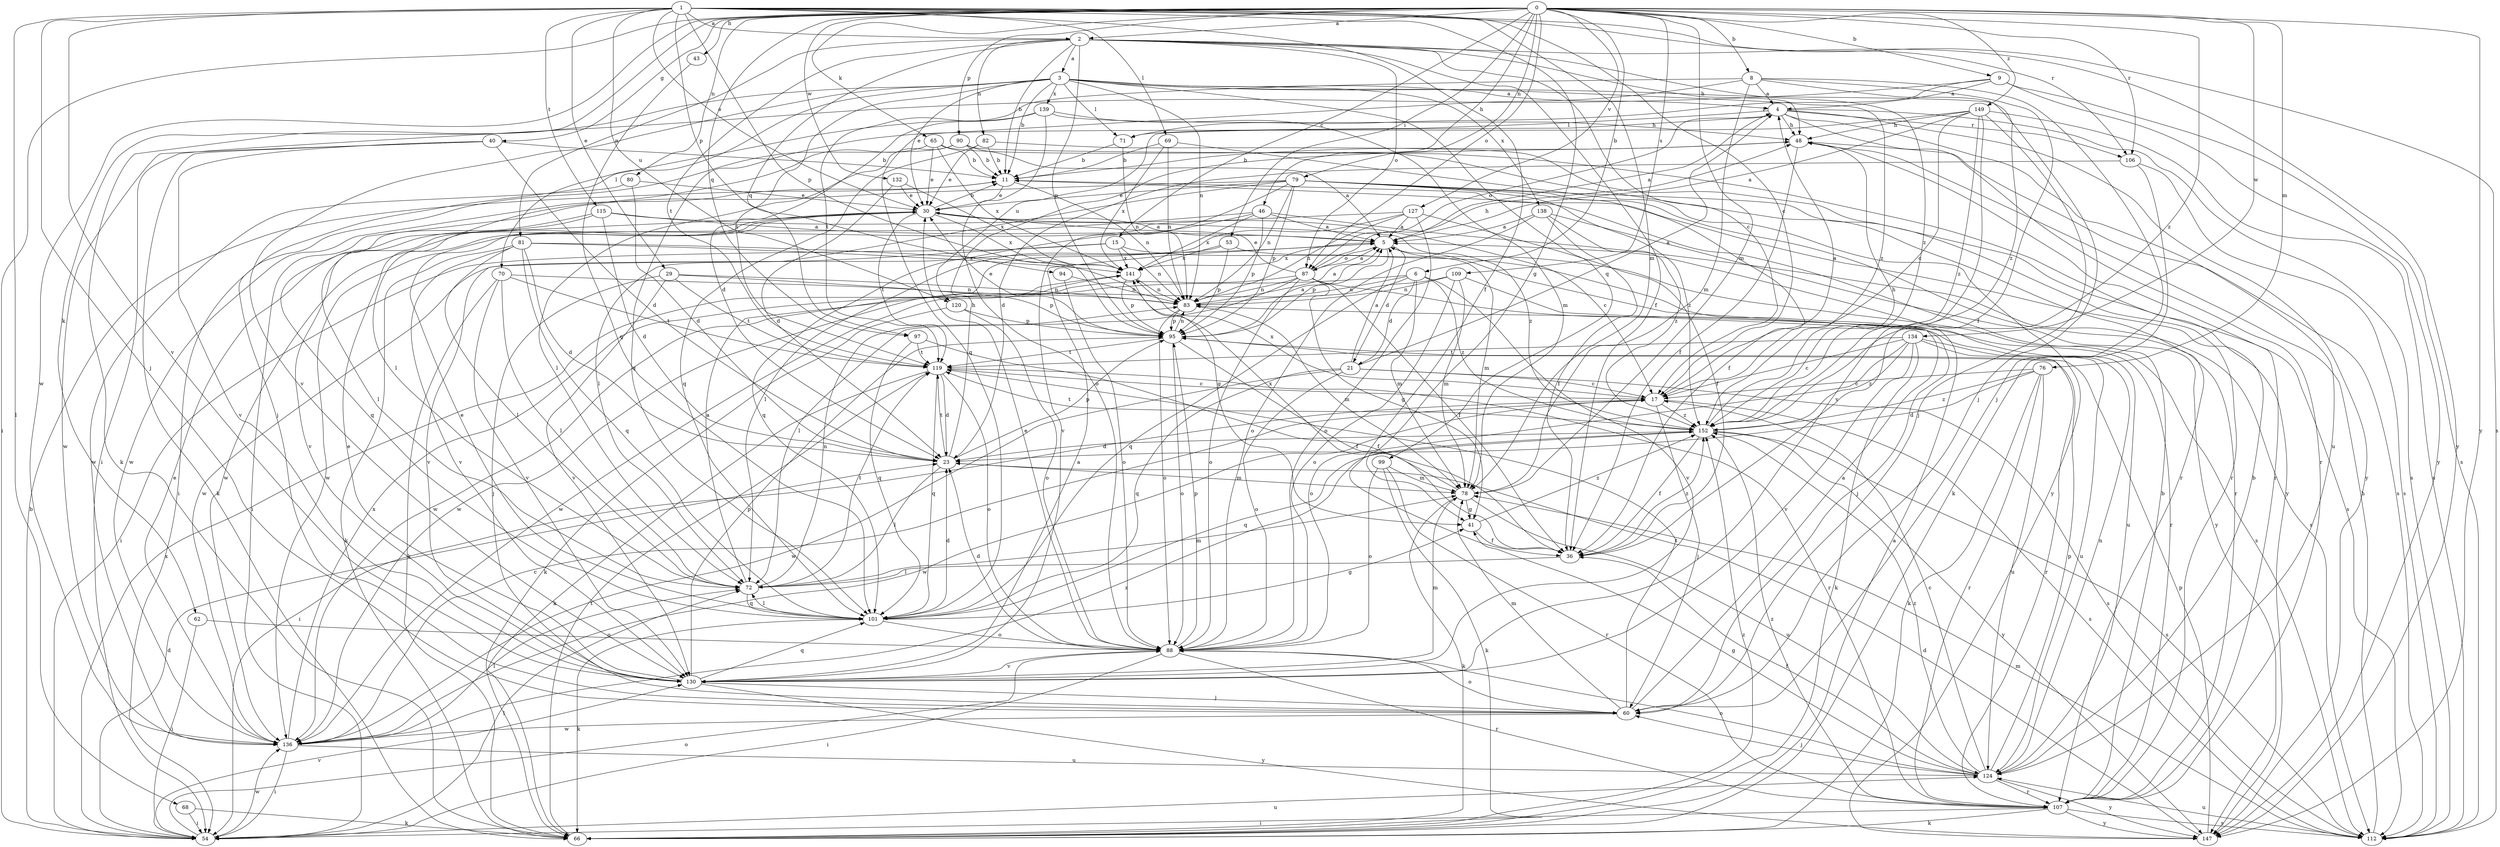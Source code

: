 strict digraph  {
0;
1;
2;
3;
4;
5;
6;
8;
9;
11;
15;
17;
21;
23;
29;
30;
36;
40;
41;
43;
46;
48;
53;
54;
60;
62;
65;
66;
68;
69;
70;
71;
72;
76;
78;
79;
80;
81;
82;
83;
87;
88;
90;
94;
95;
97;
99;
101;
106;
107;
109;
112;
115;
119;
120;
124;
127;
130;
132;
134;
136;
138;
139;
141;
147;
149;
152;
0 -> 2  [label=a];
0 -> 6  [label=b];
0 -> 8  [label=b];
0 -> 9  [label=b];
0 -> 15  [label=c];
0 -> 40  [label=g];
0 -> 43  [label=h];
0 -> 46  [label=h];
0 -> 53  [label=i];
0 -> 54  [label=i];
0 -> 62  [label=k];
0 -> 65  [label=k];
0 -> 76  [label=m];
0 -> 78  [label=m];
0 -> 79  [label=n];
0 -> 80  [label=n];
0 -> 87  [label=o];
0 -> 90  [label=p];
0 -> 97  [label=q];
0 -> 106  [label=r];
0 -> 109  [label=s];
0 -> 127  [label=v];
0 -> 132  [label=w];
0 -> 134  [label=w];
0 -> 136  [label=w];
0 -> 147  [label=y];
0 -> 149  [label=z];
0 -> 152  [label=z];
1 -> 2  [label=a];
1 -> 17  [label=c];
1 -> 29  [label=e];
1 -> 30  [label=e];
1 -> 36  [label=f];
1 -> 41  [label=g];
1 -> 60  [label=j];
1 -> 68  [label=l];
1 -> 69  [label=l];
1 -> 78  [label=m];
1 -> 94  [label=p];
1 -> 95  [label=p];
1 -> 106  [label=r];
1 -> 112  [label=s];
1 -> 115  [label=t];
1 -> 120  [label=u];
1 -> 130  [label=v];
2 -> 3  [label=a];
2 -> 11  [label=b];
2 -> 17  [label=c];
2 -> 36  [label=f];
2 -> 48  [label=h];
2 -> 81  [label=n];
2 -> 82  [label=n];
2 -> 87  [label=o];
2 -> 95  [label=p];
2 -> 97  [label=q];
2 -> 119  [label=t];
2 -> 147  [label=y];
2 -> 152  [label=z];
3 -> 4  [label=a];
3 -> 11  [label=b];
3 -> 30  [label=e];
3 -> 60  [label=j];
3 -> 66  [label=k];
3 -> 70  [label=l];
3 -> 71  [label=l];
3 -> 83  [label=n];
3 -> 99  [label=q];
3 -> 119  [label=t];
3 -> 130  [label=v];
3 -> 138  [label=x];
3 -> 139  [label=x];
3 -> 152  [label=z];
4 -> 48  [label=h];
4 -> 71  [label=l];
4 -> 87  [label=o];
4 -> 106  [label=r];
4 -> 107  [label=r];
4 -> 112  [label=s];
4 -> 120  [label=u];
4 -> 124  [label=u];
4 -> 147  [label=y];
5 -> 4  [label=a];
5 -> 21  [label=d];
5 -> 78  [label=m];
5 -> 87  [label=o];
5 -> 95  [label=p];
5 -> 141  [label=x];
6 -> 21  [label=d];
6 -> 78  [label=m];
6 -> 83  [label=n];
6 -> 101  [label=q];
6 -> 130  [label=v];
6 -> 136  [label=w];
6 -> 152  [label=z];
8 -> 4  [label=a];
8 -> 36  [label=f];
8 -> 60  [label=j];
8 -> 78  [label=m];
8 -> 101  [label=q];
8 -> 119  [label=t];
8 -> 152  [label=z];
9 -> 4  [label=a];
9 -> 54  [label=i];
9 -> 71  [label=l];
9 -> 112  [label=s];
9 -> 147  [label=y];
11 -> 30  [label=e];
11 -> 83  [label=n];
11 -> 136  [label=w];
15 -> 54  [label=i];
15 -> 83  [label=n];
15 -> 112  [label=s];
15 -> 130  [label=v];
15 -> 141  [label=x];
17 -> 4  [label=a];
17 -> 54  [label=i];
17 -> 60  [label=j];
17 -> 112  [label=s];
17 -> 136  [label=w];
17 -> 141  [label=x];
17 -> 152  [label=z];
21 -> 4  [label=a];
21 -> 5  [label=a];
21 -> 17  [label=c];
21 -> 88  [label=o];
21 -> 101  [label=q];
21 -> 112  [label=s];
21 -> 136  [label=w];
23 -> 48  [label=h];
23 -> 72  [label=l];
23 -> 78  [label=m];
23 -> 95  [label=p];
23 -> 119  [label=t];
29 -> 60  [label=j];
29 -> 83  [label=n];
29 -> 95  [label=p];
29 -> 119  [label=t];
29 -> 130  [label=v];
30 -> 5  [label=a];
30 -> 11  [label=b];
30 -> 17  [label=c];
30 -> 119  [label=t];
30 -> 130  [label=v];
30 -> 141  [label=x];
36 -> 72  [label=l];
36 -> 152  [label=z];
40 -> 11  [label=b];
40 -> 23  [label=d];
40 -> 66  [label=k];
40 -> 130  [label=v];
40 -> 136  [label=w];
41 -> 36  [label=f];
41 -> 152  [label=z];
43 -> 101  [label=q];
46 -> 5  [label=a];
46 -> 95  [label=p];
46 -> 101  [label=q];
46 -> 112  [label=s];
46 -> 136  [label=w];
46 -> 141  [label=x];
48 -> 11  [label=b];
48 -> 36  [label=f];
48 -> 107  [label=r];
48 -> 112  [label=s];
53 -> 95  [label=p];
53 -> 107  [label=r];
53 -> 136  [label=w];
53 -> 141  [label=x];
54 -> 11  [label=b];
54 -> 23  [label=d];
54 -> 72  [label=l];
54 -> 88  [label=o];
54 -> 124  [label=u];
54 -> 130  [label=v];
54 -> 136  [label=w];
54 -> 141  [label=x];
60 -> 5  [label=a];
60 -> 78  [label=m];
60 -> 88  [label=o];
60 -> 119  [label=t];
60 -> 136  [label=w];
62 -> 54  [label=i];
62 -> 88  [label=o];
65 -> 11  [label=b];
65 -> 30  [label=e];
65 -> 72  [label=l];
65 -> 107  [label=r];
65 -> 141  [label=x];
66 -> 5  [label=a];
66 -> 119  [label=t];
66 -> 152  [label=z];
68 -> 54  [label=i];
68 -> 66  [label=k];
69 -> 11  [label=b];
69 -> 83  [label=n];
69 -> 141  [label=x];
69 -> 147  [label=y];
70 -> 66  [label=k];
70 -> 72  [label=l];
70 -> 83  [label=n];
70 -> 119  [label=t];
70 -> 130  [label=v];
71 -> 11  [label=b];
71 -> 83  [label=n];
72 -> 5  [label=a];
72 -> 78  [label=m];
72 -> 83  [label=n];
72 -> 101  [label=q];
72 -> 119  [label=t];
76 -> 17  [label=c];
76 -> 23  [label=d];
76 -> 66  [label=k];
76 -> 107  [label=r];
76 -> 124  [label=u];
76 -> 152  [label=z];
78 -> 41  [label=g];
78 -> 66  [label=k];
78 -> 124  [label=u];
78 -> 141  [label=x];
79 -> 30  [label=e];
79 -> 36  [label=f];
79 -> 54  [label=i];
79 -> 72  [label=l];
79 -> 83  [label=n];
79 -> 95  [label=p];
79 -> 107  [label=r];
79 -> 112  [label=s];
79 -> 130  [label=v];
79 -> 152  [label=z];
80 -> 23  [label=d];
80 -> 30  [label=e];
80 -> 136  [label=w];
81 -> 23  [label=d];
81 -> 41  [label=g];
81 -> 66  [label=k];
81 -> 72  [label=l];
81 -> 101  [label=q];
81 -> 130  [label=v];
81 -> 141  [label=x];
82 -> 11  [label=b];
82 -> 30  [label=e];
82 -> 101  [label=q];
82 -> 107  [label=r];
83 -> 5  [label=a];
83 -> 78  [label=m];
83 -> 88  [label=o];
83 -> 95  [label=p];
87 -> 5  [label=a];
87 -> 30  [label=e];
87 -> 36  [label=f];
87 -> 41  [label=g];
87 -> 48  [label=h];
87 -> 72  [label=l];
87 -> 83  [label=n];
87 -> 88  [label=o];
87 -> 124  [label=u];
87 -> 136  [label=w];
88 -> 23  [label=d];
88 -> 30  [label=e];
88 -> 54  [label=i];
88 -> 95  [label=p];
88 -> 107  [label=r];
88 -> 130  [label=v];
90 -> 5  [label=a];
90 -> 11  [label=b];
90 -> 54  [label=i];
90 -> 72  [label=l];
90 -> 147  [label=y];
94 -> 83  [label=n];
94 -> 88  [label=o];
95 -> 5  [label=a];
95 -> 30  [label=e];
95 -> 36  [label=f];
95 -> 83  [label=n];
95 -> 88  [label=o];
95 -> 119  [label=t];
97 -> 36  [label=f];
97 -> 101  [label=q];
97 -> 119  [label=t];
99 -> 66  [label=k];
99 -> 78  [label=m];
99 -> 88  [label=o];
99 -> 107  [label=r];
101 -> 23  [label=d];
101 -> 30  [label=e];
101 -> 41  [label=g];
101 -> 66  [label=k];
101 -> 72  [label=l];
101 -> 88  [label=o];
106 -> 23  [label=d];
106 -> 66  [label=k];
106 -> 112  [label=s];
107 -> 11  [label=b];
107 -> 54  [label=i];
107 -> 66  [label=k];
107 -> 112  [label=s];
107 -> 147  [label=y];
107 -> 152  [label=z];
109 -> 60  [label=j];
109 -> 78  [label=m];
109 -> 83  [label=n];
109 -> 88  [label=o];
109 -> 136  [label=w];
112 -> 48  [label=h];
112 -> 78  [label=m];
112 -> 124  [label=u];
115 -> 5  [label=a];
115 -> 23  [label=d];
115 -> 72  [label=l];
115 -> 101  [label=q];
115 -> 152  [label=z];
119 -> 17  [label=c];
119 -> 23  [label=d];
119 -> 66  [label=k];
119 -> 88  [label=o];
119 -> 101  [label=q];
119 -> 107  [label=r];
120 -> 66  [label=k];
120 -> 88  [label=o];
120 -> 95  [label=p];
124 -> 11  [label=b];
124 -> 17  [label=c];
124 -> 36  [label=f];
124 -> 41  [label=g];
124 -> 60  [label=j];
124 -> 83  [label=n];
124 -> 88  [label=o];
124 -> 95  [label=p];
124 -> 107  [label=r];
124 -> 147  [label=y];
124 -> 152  [label=z];
127 -> 5  [label=a];
127 -> 36  [label=f];
127 -> 72  [label=l];
127 -> 83  [label=n];
127 -> 88  [label=o];
127 -> 136  [label=w];
130 -> 5  [label=a];
130 -> 30  [label=e];
130 -> 60  [label=j];
130 -> 78  [label=m];
130 -> 95  [label=p];
130 -> 101  [label=q];
130 -> 147  [label=y];
132 -> 23  [label=d];
132 -> 30  [label=e];
132 -> 141  [label=x];
134 -> 17  [label=c];
134 -> 66  [label=k];
134 -> 88  [label=o];
134 -> 107  [label=r];
134 -> 119  [label=t];
134 -> 124  [label=u];
134 -> 130  [label=v];
134 -> 152  [label=z];
136 -> 17  [label=c];
136 -> 30  [label=e];
136 -> 54  [label=i];
136 -> 72  [label=l];
136 -> 124  [label=u];
136 -> 141  [label=x];
136 -> 152  [label=z];
138 -> 5  [label=a];
138 -> 36  [label=f];
138 -> 88  [label=o];
138 -> 147  [label=y];
138 -> 152  [label=z];
139 -> 23  [label=d];
139 -> 48  [label=h];
139 -> 60  [label=j];
139 -> 78  [label=m];
139 -> 88  [label=o];
141 -> 83  [label=n];
141 -> 95  [label=p];
147 -> 23  [label=d];
147 -> 95  [label=p];
149 -> 5  [label=a];
149 -> 17  [label=c];
149 -> 48  [label=h];
149 -> 60  [label=j];
149 -> 101  [label=q];
149 -> 112  [label=s];
149 -> 130  [label=v];
149 -> 152  [label=z];
152 -> 23  [label=d];
152 -> 36  [label=f];
152 -> 48  [label=h];
152 -> 101  [label=q];
152 -> 112  [label=s];
152 -> 119  [label=t];
152 -> 147  [label=y];
}
